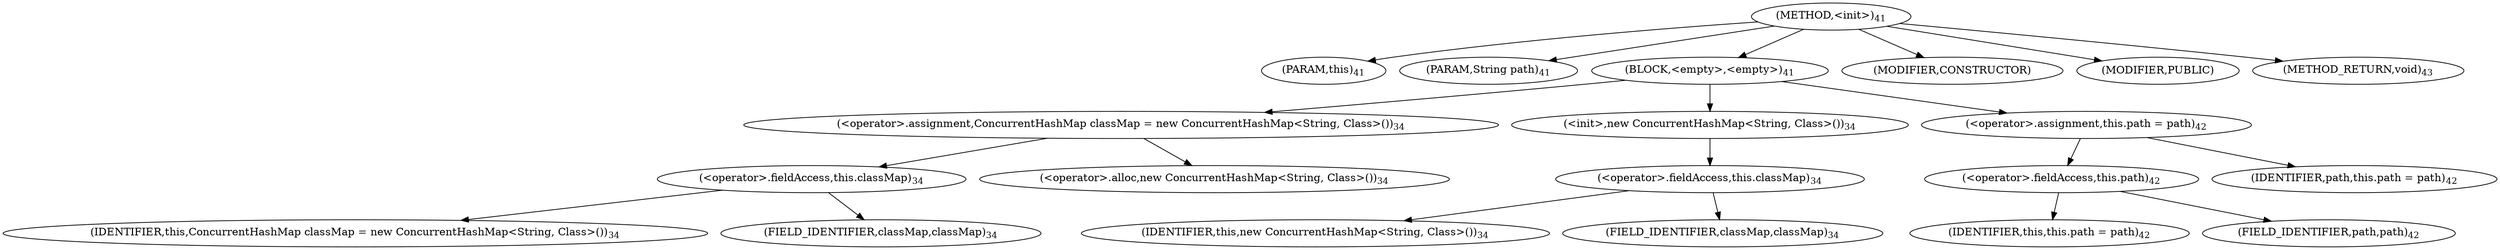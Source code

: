 digraph "&lt;init&gt;" {  
"74" [label = <(METHOD,&lt;init&gt;)<SUB>41</SUB>> ]
"6" [label = <(PARAM,this)<SUB>41</SUB>> ]
"75" [label = <(PARAM,String path)<SUB>41</SUB>> ]
"76" [label = <(BLOCK,&lt;empty&gt;,&lt;empty&gt;)<SUB>41</SUB>> ]
"77" [label = <(&lt;operator&gt;.assignment,ConcurrentHashMap classMap = new ConcurrentHashMap&lt;String, Class&gt;())<SUB>34</SUB>> ]
"78" [label = <(&lt;operator&gt;.fieldAccess,this.classMap)<SUB>34</SUB>> ]
"79" [label = <(IDENTIFIER,this,ConcurrentHashMap classMap = new ConcurrentHashMap&lt;String, Class&gt;())<SUB>34</SUB>> ]
"80" [label = <(FIELD_IDENTIFIER,classMap,classMap)<SUB>34</SUB>> ]
"81" [label = <(&lt;operator&gt;.alloc,new ConcurrentHashMap&lt;String, Class&gt;())<SUB>34</SUB>> ]
"82" [label = <(&lt;init&gt;,new ConcurrentHashMap&lt;String, Class&gt;())<SUB>34</SUB>> ]
"83" [label = <(&lt;operator&gt;.fieldAccess,this.classMap)<SUB>34</SUB>> ]
"84" [label = <(IDENTIFIER,this,new ConcurrentHashMap&lt;String, Class&gt;())<SUB>34</SUB>> ]
"85" [label = <(FIELD_IDENTIFIER,classMap,classMap)<SUB>34</SUB>> ]
"86" [label = <(&lt;operator&gt;.assignment,this.path = path)<SUB>42</SUB>> ]
"87" [label = <(&lt;operator&gt;.fieldAccess,this.path)<SUB>42</SUB>> ]
"5" [label = <(IDENTIFIER,this,this.path = path)<SUB>42</SUB>> ]
"88" [label = <(FIELD_IDENTIFIER,path,path)<SUB>42</SUB>> ]
"89" [label = <(IDENTIFIER,path,this.path = path)<SUB>42</SUB>> ]
"90" [label = <(MODIFIER,CONSTRUCTOR)> ]
"91" [label = <(MODIFIER,PUBLIC)> ]
"92" [label = <(METHOD_RETURN,void)<SUB>43</SUB>> ]
  "74" -> "6" 
  "74" -> "75" 
  "74" -> "76" 
  "74" -> "90" 
  "74" -> "91" 
  "74" -> "92" 
  "76" -> "77" 
  "76" -> "82" 
  "76" -> "86" 
  "77" -> "78" 
  "77" -> "81" 
  "78" -> "79" 
  "78" -> "80" 
  "82" -> "83" 
  "83" -> "84" 
  "83" -> "85" 
  "86" -> "87" 
  "86" -> "89" 
  "87" -> "5" 
  "87" -> "88" 
}
